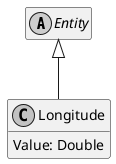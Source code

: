 ﻿@startuml
skinparam monochrome true
hide empty members

abstract class Entity {
}

Entity <|-- Longitude

class Longitude {
    Value: Double
}

@enduml
